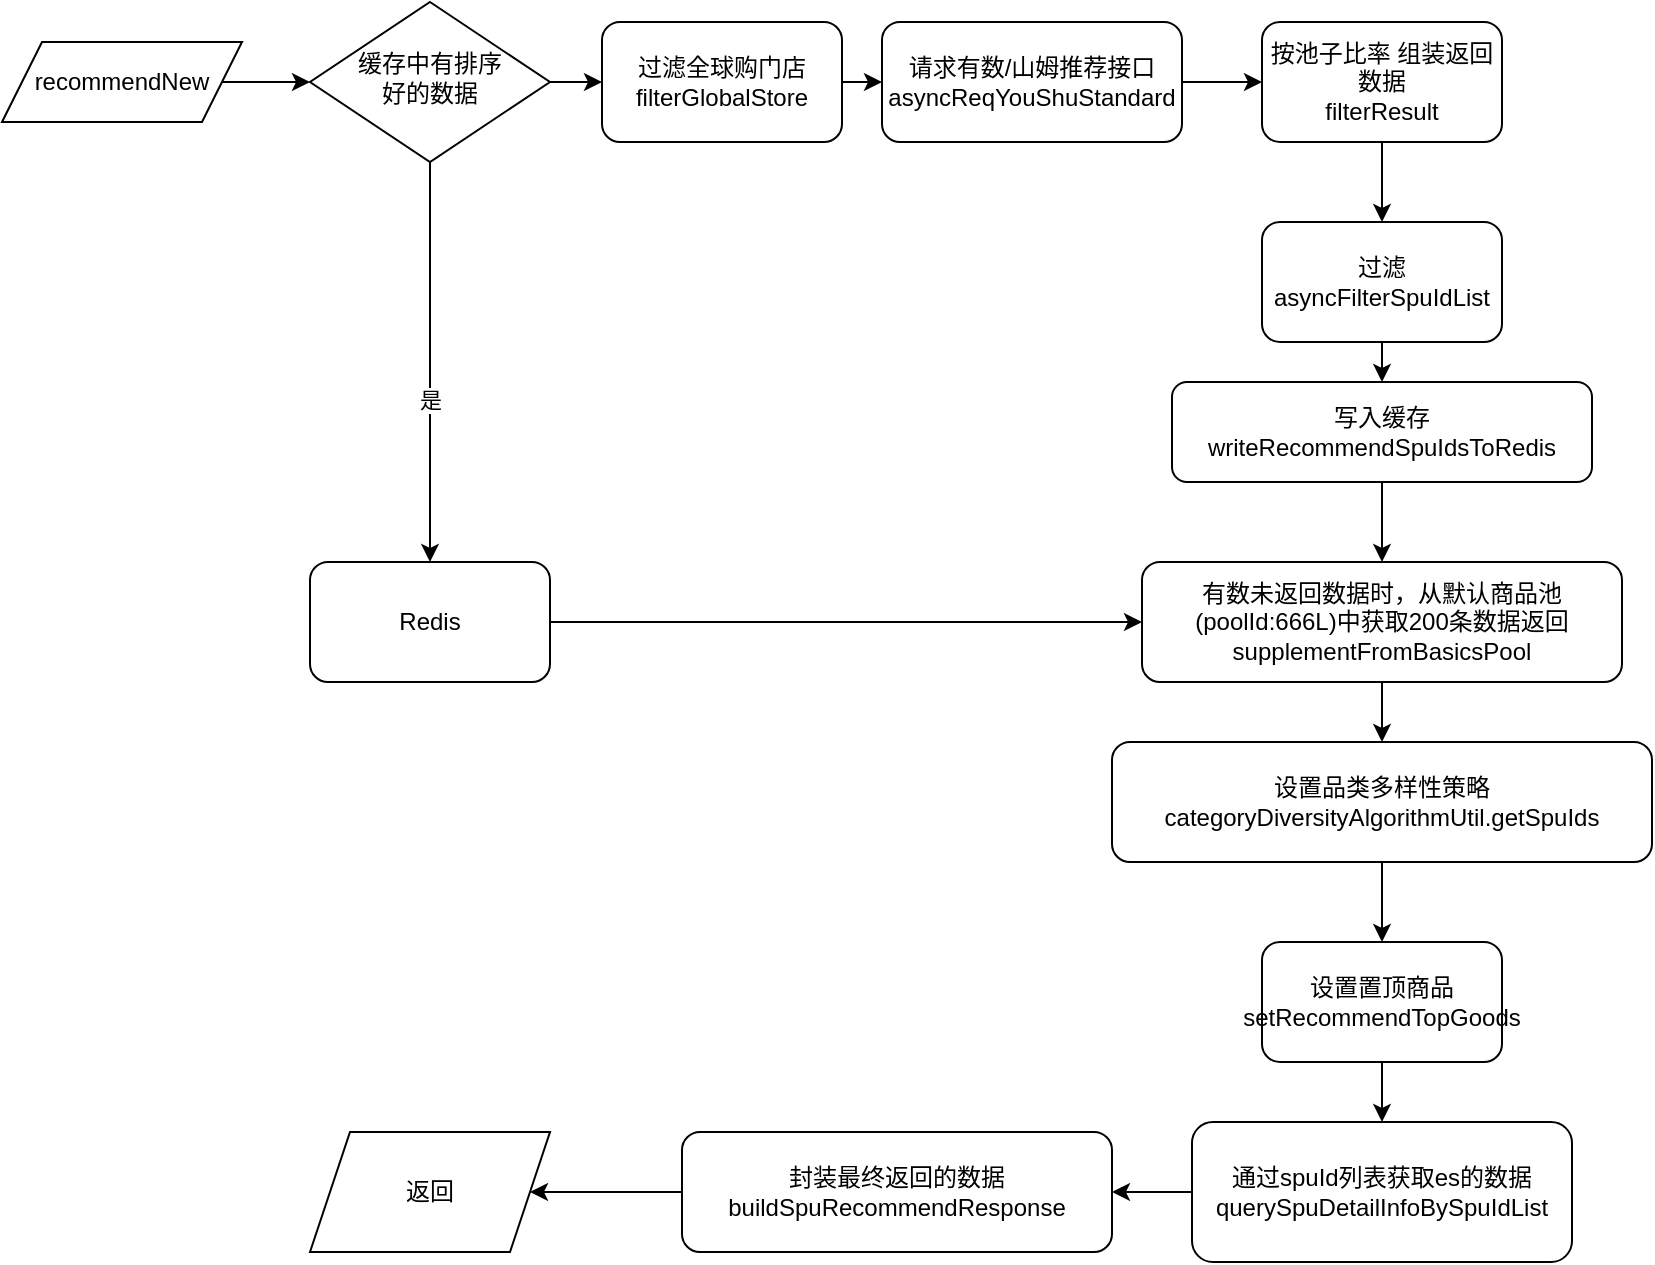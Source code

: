 <mxfile version="20.8.5" type="github">
  <diagram id="C5RBs43oDa-KdzZeNtuy" name="Page-1">
    <mxGraphModel dx="1434" dy="774" grid="1" gridSize="10" guides="1" tooltips="1" connect="1" arrows="1" fold="1" page="1" pageScale="1" pageWidth="827" pageHeight="1169" math="0" shadow="0">
      <root>
        <mxCell id="WIyWlLk6GJQsqaUBKTNV-0" />
        <mxCell id="WIyWlLk6GJQsqaUBKTNV-1" parent="WIyWlLk6GJQsqaUBKTNV-0" />
        <mxCell id="srRduSmBOCshhfXhIVz3-8" style="edgeStyle=orthogonalEdgeStyle;rounded=0;orthogonalLoop=1;jettySize=auto;html=1;exitX=1;exitY=0.5;exitDx=0;exitDy=0;entryX=0;entryY=0.5;entryDx=0;entryDy=0;" edge="1" parent="WIyWlLk6GJQsqaUBKTNV-1" source="srRduSmBOCshhfXhIVz3-0" target="srRduSmBOCshhfXhIVz3-4">
          <mxGeometry relative="1" as="geometry" />
        </mxCell>
        <mxCell id="srRduSmBOCshhfXhIVz3-0" value="recommendNew" style="shape=parallelogram;perimeter=parallelogramPerimeter;whiteSpace=wrap;html=1;fixedSize=1;" vertex="1" parent="WIyWlLk6GJQsqaUBKTNV-1">
          <mxGeometry x="140" y="280" width="120" height="40" as="geometry" />
        </mxCell>
        <mxCell id="srRduSmBOCshhfXhIVz3-1" style="edgeStyle=orthogonalEdgeStyle;rounded=0;orthogonalLoop=1;jettySize=auto;html=1;exitX=0.5;exitY=1;exitDx=0;exitDy=0;entryX=0.5;entryY=0;entryDx=0;entryDy=0;" edge="1" parent="WIyWlLk6GJQsqaUBKTNV-1" source="srRduSmBOCshhfXhIVz3-4" target="srRduSmBOCshhfXhIVz3-5">
          <mxGeometry relative="1" as="geometry" />
        </mxCell>
        <mxCell id="srRduSmBOCshhfXhIVz3-2" value="是" style="edgeLabel;html=1;align=center;verticalAlign=middle;resizable=0;points=[];" vertex="1" connectable="0" parent="srRduSmBOCshhfXhIVz3-1">
          <mxGeometry x="0.191" relative="1" as="geometry">
            <mxPoint as="offset" />
          </mxGeometry>
        </mxCell>
        <mxCell id="srRduSmBOCshhfXhIVz3-3" style="edgeStyle=orthogonalEdgeStyle;rounded=0;orthogonalLoop=1;jettySize=auto;html=1;exitX=1;exitY=0.5;exitDx=0;exitDy=0;entryX=0;entryY=0.5;entryDx=0;entryDy=0;" edge="1" parent="WIyWlLk6GJQsqaUBKTNV-1" source="srRduSmBOCshhfXhIVz3-4" target="srRduSmBOCshhfXhIVz3-9">
          <mxGeometry relative="1" as="geometry">
            <mxPoint x="440" y="300" as="targetPoint" />
          </mxGeometry>
        </mxCell>
        <mxCell id="srRduSmBOCshhfXhIVz3-4" value="缓存中有排序&lt;br&gt;好的数据" style="rhombus;whiteSpace=wrap;html=1;shadow=0;fontFamily=Helvetica;fontSize=12;align=center;strokeWidth=1;spacing=6;spacingTop=-4;" vertex="1" parent="WIyWlLk6GJQsqaUBKTNV-1">
          <mxGeometry x="294" y="260" width="120" height="80" as="geometry" />
        </mxCell>
        <mxCell id="srRduSmBOCshhfXhIVz3-19" style="edgeStyle=orthogonalEdgeStyle;rounded=0;orthogonalLoop=1;jettySize=auto;html=1;exitX=1;exitY=0.5;exitDx=0;exitDy=0;entryX=0;entryY=0.5;entryDx=0;entryDy=0;" edge="1" parent="WIyWlLk6GJQsqaUBKTNV-1" source="srRduSmBOCshhfXhIVz3-5" target="srRduSmBOCshhfXhIVz3-18">
          <mxGeometry relative="1" as="geometry" />
        </mxCell>
        <mxCell id="srRduSmBOCshhfXhIVz3-5" value="Redis" style="rounded=1;whiteSpace=wrap;html=1;" vertex="1" parent="WIyWlLk6GJQsqaUBKTNV-1">
          <mxGeometry x="294" y="540" width="120" height="60" as="geometry" />
        </mxCell>
        <mxCell id="srRduSmBOCshhfXhIVz3-11" style="edgeStyle=orthogonalEdgeStyle;rounded=0;orthogonalLoop=1;jettySize=auto;html=1;exitX=1;exitY=0.5;exitDx=0;exitDy=0;entryX=0;entryY=0.5;entryDx=0;entryDy=0;" edge="1" parent="WIyWlLk6GJQsqaUBKTNV-1" source="srRduSmBOCshhfXhIVz3-9" target="srRduSmBOCshhfXhIVz3-10">
          <mxGeometry relative="1" as="geometry" />
        </mxCell>
        <mxCell id="srRduSmBOCshhfXhIVz3-9" value="过滤全球购门店&lt;br&gt;filterGlobalStore" style="rounded=1;whiteSpace=wrap;html=1;" vertex="1" parent="WIyWlLk6GJQsqaUBKTNV-1">
          <mxGeometry x="440" y="270" width="120" height="60" as="geometry" />
        </mxCell>
        <mxCell id="srRduSmBOCshhfXhIVz3-15" style="edgeStyle=orthogonalEdgeStyle;rounded=0;orthogonalLoop=1;jettySize=auto;html=1;exitX=1;exitY=0.5;exitDx=0;exitDy=0;entryX=0;entryY=0.5;entryDx=0;entryDy=0;" edge="1" parent="WIyWlLk6GJQsqaUBKTNV-1" source="srRduSmBOCshhfXhIVz3-10" target="srRduSmBOCshhfXhIVz3-12">
          <mxGeometry relative="1" as="geometry" />
        </mxCell>
        <mxCell id="srRduSmBOCshhfXhIVz3-10" value="请求有数/山姆推荐接口&lt;br&gt;asyncReqYouShuStandard" style="rounded=1;whiteSpace=wrap;html=1;" vertex="1" parent="WIyWlLk6GJQsqaUBKTNV-1">
          <mxGeometry x="580" y="270" width="150" height="60" as="geometry" />
        </mxCell>
        <mxCell id="srRduSmBOCshhfXhIVz3-16" style="edgeStyle=orthogonalEdgeStyle;rounded=0;orthogonalLoop=1;jettySize=auto;html=1;exitX=0.5;exitY=1;exitDx=0;exitDy=0;entryX=0.5;entryY=0;entryDx=0;entryDy=0;" edge="1" parent="WIyWlLk6GJQsqaUBKTNV-1" source="srRduSmBOCshhfXhIVz3-12" target="srRduSmBOCshhfXhIVz3-13">
          <mxGeometry relative="1" as="geometry" />
        </mxCell>
        <mxCell id="srRduSmBOCshhfXhIVz3-12" value="按池子比率 组装返回数据&lt;br&gt;filterResult" style="rounded=1;whiteSpace=wrap;html=1;" vertex="1" parent="WIyWlLk6GJQsqaUBKTNV-1">
          <mxGeometry x="770" y="270" width="120" height="60" as="geometry" />
        </mxCell>
        <mxCell id="srRduSmBOCshhfXhIVz3-17" style="edgeStyle=orthogonalEdgeStyle;rounded=0;orthogonalLoop=1;jettySize=auto;html=1;exitX=0.5;exitY=1;exitDx=0;exitDy=0;entryX=0.5;entryY=0;entryDx=0;entryDy=0;" edge="1" parent="WIyWlLk6GJQsqaUBKTNV-1" source="srRduSmBOCshhfXhIVz3-13" target="srRduSmBOCshhfXhIVz3-14">
          <mxGeometry relative="1" as="geometry" />
        </mxCell>
        <mxCell id="srRduSmBOCshhfXhIVz3-13" value="过滤&lt;br&gt;asyncFilterSpuIdList" style="rounded=1;whiteSpace=wrap;html=1;" vertex="1" parent="WIyWlLk6GJQsqaUBKTNV-1">
          <mxGeometry x="770" y="370" width="120" height="60" as="geometry" />
        </mxCell>
        <mxCell id="srRduSmBOCshhfXhIVz3-20" style="edgeStyle=orthogonalEdgeStyle;rounded=0;orthogonalLoop=1;jettySize=auto;html=1;exitX=0.5;exitY=1;exitDx=0;exitDy=0;entryX=0.5;entryY=0;entryDx=0;entryDy=0;" edge="1" parent="WIyWlLk6GJQsqaUBKTNV-1" source="srRduSmBOCshhfXhIVz3-14" target="srRduSmBOCshhfXhIVz3-18">
          <mxGeometry relative="1" as="geometry" />
        </mxCell>
        <mxCell id="srRduSmBOCshhfXhIVz3-14" value="写入缓存&lt;br&gt;writeRecommendSpuIdsToRedis" style="rounded=1;whiteSpace=wrap;html=1;" vertex="1" parent="WIyWlLk6GJQsqaUBKTNV-1">
          <mxGeometry x="725" y="450" width="210" height="50" as="geometry" />
        </mxCell>
        <mxCell id="srRduSmBOCshhfXhIVz3-28" style="edgeStyle=orthogonalEdgeStyle;rounded=0;orthogonalLoop=1;jettySize=auto;html=1;exitX=0.5;exitY=1;exitDx=0;exitDy=0;entryX=0.5;entryY=0;entryDx=0;entryDy=0;" edge="1" parent="WIyWlLk6GJQsqaUBKTNV-1" source="srRduSmBOCshhfXhIVz3-18" target="srRduSmBOCshhfXhIVz3-21">
          <mxGeometry relative="1" as="geometry" />
        </mxCell>
        <mxCell id="srRduSmBOCshhfXhIVz3-18" value="有数未返回数据时，从默认商品池(poolId:666L)中获取200条数据返回&lt;br&gt;supplementFromBasicsPool" style="rounded=1;whiteSpace=wrap;html=1;" vertex="1" parent="WIyWlLk6GJQsqaUBKTNV-1">
          <mxGeometry x="710" y="540" width="240" height="60" as="geometry" />
        </mxCell>
        <mxCell id="srRduSmBOCshhfXhIVz3-29" style="edgeStyle=orthogonalEdgeStyle;rounded=0;orthogonalLoop=1;jettySize=auto;html=1;exitX=0.5;exitY=1;exitDx=0;exitDy=0;entryX=0.5;entryY=0;entryDx=0;entryDy=0;" edge="1" parent="WIyWlLk6GJQsqaUBKTNV-1" source="srRduSmBOCshhfXhIVz3-21" target="srRduSmBOCshhfXhIVz3-22">
          <mxGeometry relative="1" as="geometry" />
        </mxCell>
        <mxCell id="srRduSmBOCshhfXhIVz3-21" value="设置品类多样性策略&lt;br&gt;categoryDiversityAlgorithmUtil.getSpuIds" style="rounded=1;whiteSpace=wrap;html=1;" vertex="1" parent="WIyWlLk6GJQsqaUBKTNV-1">
          <mxGeometry x="695" y="630" width="270" height="60" as="geometry" />
        </mxCell>
        <mxCell id="srRduSmBOCshhfXhIVz3-30" style="edgeStyle=orthogonalEdgeStyle;rounded=0;orthogonalLoop=1;jettySize=auto;html=1;exitX=0.5;exitY=1;exitDx=0;exitDy=0;entryX=0.5;entryY=0;entryDx=0;entryDy=0;" edge="1" parent="WIyWlLk6GJQsqaUBKTNV-1" source="srRduSmBOCshhfXhIVz3-22" target="srRduSmBOCshhfXhIVz3-23">
          <mxGeometry relative="1" as="geometry" />
        </mxCell>
        <mxCell id="srRduSmBOCshhfXhIVz3-22" value="设置置顶商品&lt;br&gt;setRecommendTopGoods" style="rounded=1;whiteSpace=wrap;html=1;" vertex="1" parent="WIyWlLk6GJQsqaUBKTNV-1">
          <mxGeometry x="770" y="730" width="120" height="60" as="geometry" />
        </mxCell>
        <mxCell id="srRduSmBOCshhfXhIVz3-31" style="edgeStyle=orthogonalEdgeStyle;rounded=0;orthogonalLoop=1;jettySize=auto;html=1;exitX=0;exitY=0.5;exitDx=0;exitDy=0;entryX=1;entryY=0.5;entryDx=0;entryDy=0;" edge="1" parent="WIyWlLk6GJQsqaUBKTNV-1" source="srRduSmBOCshhfXhIVz3-23" target="srRduSmBOCshhfXhIVz3-25">
          <mxGeometry relative="1" as="geometry" />
        </mxCell>
        <mxCell id="srRduSmBOCshhfXhIVz3-23" value="通过spuId列表获取es的数据&lt;br&gt;querySpuDetailInfoBySpuIdList" style="rounded=1;whiteSpace=wrap;html=1;" vertex="1" parent="WIyWlLk6GJQsqaUBKTNV-1">
          <mxGeometry x="735" y="820" width="190" height="70" as="geometry" />
        </mxCell>
        <mxCell id="srRduSmBOCshhfXhIVz3-27" style="edgeStyle=orthogonalEdgeStyle;rounded=0;orthogonalLoop=1;jettySize=auto;html=1;exitX=0;exitY=0.5;exitDx=0;exitDy=0;entryX=1;entryY=0.5;entryDx=0;entryDy=0;" edge="1" parent="WIyWlLk6GJQsqaUBKTNV-1" source="srRduSmBOCshhfXhIVz3-25" target="srRduSmBOCshhfXhIVz3-26">
          <mxGeometry relative="1" as="geometry" />
        </mxCell>
        <mxCell id="srRduSmBOCshhfXhIVz3-25" value="封装最终返回的数据&lt;br&gt;buildSpuRecommendResponse" style="rounded=1;whiteSpace=wrap;html=1;" vertex="1" parent="WIyWlLk6GJQsqaUBKTNV-1">
          <mxGeometry x="480" y="825" width="215" height="60" as="geometry" />
        </mxCell>
        <mxCell id="srRduSmBOCshhfXhIVz3-26" value="返回" style="shape=parallelogram;perimeter=parallelogramPerimeter;whiteSpace=wrap;html=1;fixedSize=1;" vertex="1" parent="WIyWlLk6GJQsqaUBKTNV-1">
          <mxGeometry x="294" y="825" width="120" height="60" as="geometry" />
        </mxCell>
      </root>
    </mxGraphModel>
  </diagram>
</mxfile>
